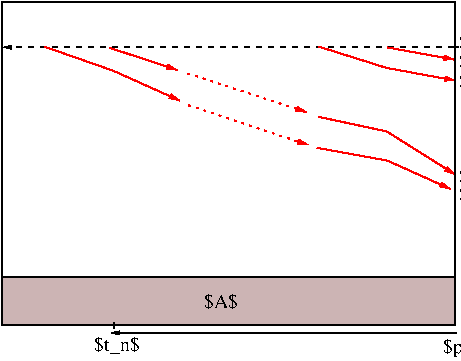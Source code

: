 #FIG 3.2
Landscape
Center
Inches
Letter  
100.00
Single
-2
1200 2
2 1 0 1 -1 -1 10 0 -1 0.000 0 0 0 0 0 2
	 5246 1484 5198 1484
2 1 0 1 -1 -1 10 0 -1 0.000 0 0 0 0 0 2
	 1826 3209 1874 3209
2 1 0 1 -1 -1 10 0 -1 0.000 0 0 0 0 0 2
	 5224 3209 5176 3209
2 1 0 1 -1 -1 10 0 -1 0.000 0 0 0 0 0 2
	 1826 1148 1874 1148
2 1 0 1 -1 -1 10 0 -1 0.000 0 0 0 0 0 2
	 5224 1148 5176 1148
2 1 0 1 -1 -1 10 0 -1 0.000 0 0 0 0 0 2
	 1826 3209 1826 3161
2 1 0 1 -1 -1 10 0 -1 0.000 0 0 0 0 0 2
	 1826 1148 1826 1197
2 1 1 1 0 7 50 0 -1 3.000 0 0 -1 1 0 2
	1 1 1.00 19.29 38.59
	 5215 1488 1838 1488
2 1 0 1 -1 -1 10 0 -1 0.000 0 0 0 0 0 4
	 5224 3568 5224 1148 1826 1148 1826 3209
2 1 0 1 -1 -1 10 0 -1 0.000 0 0 0 0 0 3
	 5224 1148 1826 1148 1826 3209
2 2 0 1 0 30 51 0 16 0.000 0 0 -1 0 0 5
	 5224 3208 1822 3208 1822 3574 5224 3574 5224 3208
2 1 0 1 4 7 50 0 -1 0.000 0 0 -1 1 0 2
	1 1 1.00 30.00 60.00
	 4716 1489 5217 1580
2 1 0 1 4 7 50 0 -1 0.000 0 0 -1 1 0 3
	1 1 1.00 30.00 60.00
	 4201 1483 4710 1643 5224 1737
2 1 0 1 4 7 50 0 -1 0.000 0 0 -1 1 0 3
	1 1 1.00 30.00 60.00
	 4201 2010 4710 2119 5224 2442
2 1 0 1 4 7 50 0 -1 0.000 0 0 -1 1 0 3
	1 1 1.00 30.00 60.00
	 4188 2242 4716 2338 5187 2550
2 1 2 1 4 7 50 0 -1 3.000 0 0 -1 1 0 2
	1 1 1.00 30.00 60.00
	 3205 1680 4110 1975
2 1 2 1 4 7 50 0 -1 3.000 0 0 -1 1 0 2
	1 1 1.00 30.00 60.00
	 3211 1919 4121 2220
2 1 0 1 4 7 50 0 -1 0.000 0 0 -1 1 0 3
	1 1 1.00 30.00 60.00
	 2142 1483 2657 1663 3158 1888
2 1 0 1 4 7 50 0 -1 0.000 0 0 -1 1 0 2
	1 1 1.00 30.00 60.00
	 2630 1491 3138 1658
2 1 0 1 0 7 50 0 -1 0.000 0 0 -1 1 0 2
	1 1 1.00 22.50 45.00
	 5236 3630 2645 3630
2 1 0 1 -1 -1 10 0 -1 0.000 0 0 0 0 0 2
	 2667 3600 2667 3552
4 0 0 50 0 0 10 0.0000 6 135 270 3337 3442 $A$\001
4 0 0 50 0 0 10 0.0000 6 165 390 5250 1500 $x_0$\001
4 0 0 50 0 0 10 0.0000 6 150 225 5133 3781 $p$\001
4 0 0 50 0 0 10 0.0000 6 165 390 5250 1643 $x_1$\001
4 0 0 50 0 0 10 0.0000 6 165 390 5250 1792 $x_2$\001
4 0 0 50 0 0 10 0.0000 6 165 390 5250 2505 $x_n$\001
4 0 0 50 0 0 10 0.0000 6 165 675 5250 2640 $x_{n+1}$\001
4 0 0 50 0 0 10 0.0000 6 165 360 2515 3765 $t_n$\001
